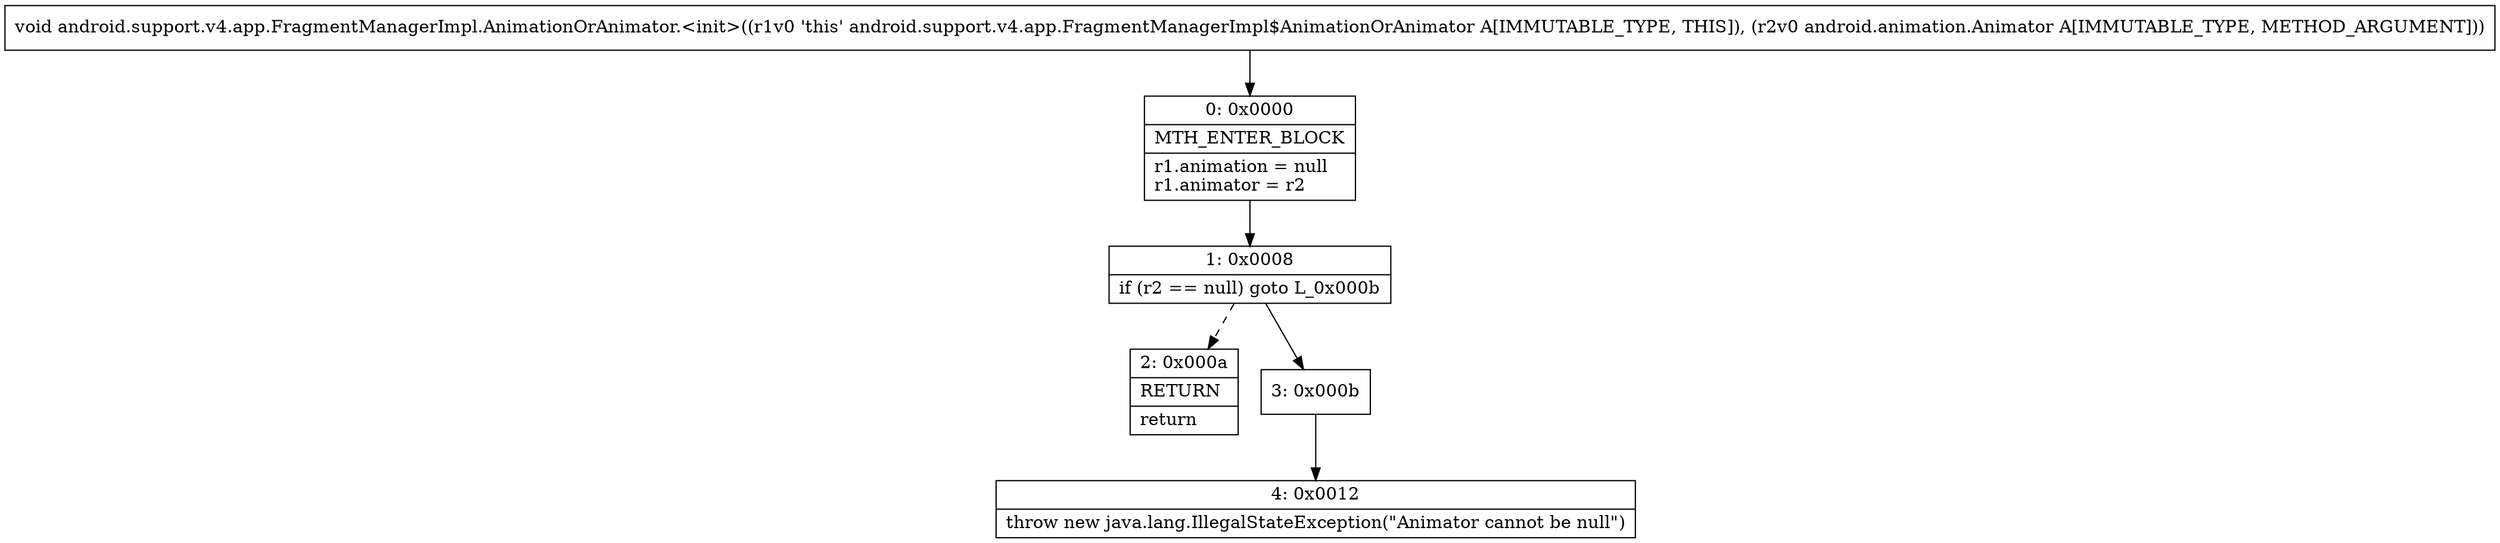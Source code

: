 digraph "CFG forandroid.support.v4.app.FragmentManagerImpl.AnimationOrAnimator.\<init\>(Landroid\/animation\/Animator;)V" {
Node_0 [shape=record,label="{0\:\ 0x0000|MTH_ENTER_BLOCK\l|r1.animation = null\lr1.animator = r2\l}"];
Node_1 [shape=record,label="{1\:\ 0x0008|if (r2 == null) goto L_0x000b\l}"];
Node_2 [shape=record,label="{2\:\ 0x000a|RETURN\l|return\l}"];
Node_3 [shape=record,label="{3\:\ 0x000b}"];
Node_4 [shape=record,label="{4\:\ 0x0012|throw new java.lang.IllegalStateException(\"Animator cannot be null\")\l}"];
MethodNode[shape=record,label="{void android.support.v4.app.FragmentManagerImpl.AnimationOrAnimator.\<init\>((r1v0 'this' android.support.v4.app.FragmentManagerImpl$AnimationOrAnimator A[IMMUTABLE_TYPE, THIS]), (r2v0 android.animation.Animator A[IMMUTABLE_TYPE, METHOD_ARGUMENT])) }"];
MethodNode -> Node_0;
Node_0 -> Node_1;
Node_1 -> Node_2[style=dashed];
Node_1 -> Node_3;
Node_3 -> Node_4;
}

